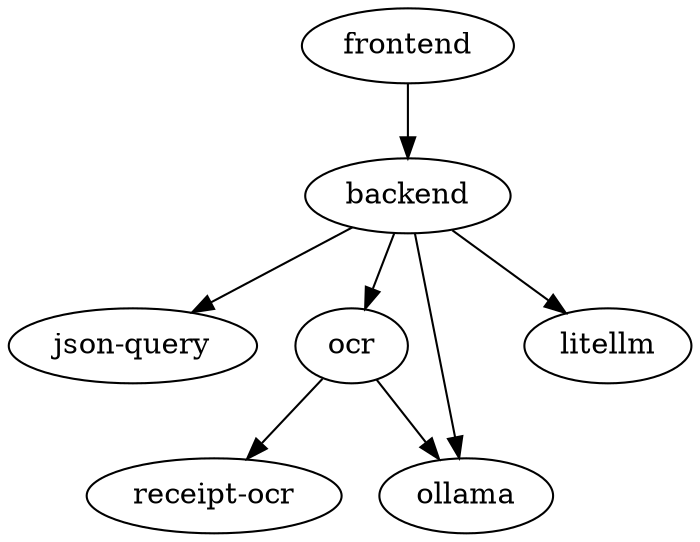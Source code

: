 digraph G {
    receiptocr[label="receipt-ocr"];
    jsonquery[label="json-query"];

    frontend -> backend;
    backend -> ocr;
    backend -> ollama;
    backend -> litellm;
    backend -> jsonquery;
    ocr -> ollama;
    ocr -> receiptocr;
}
